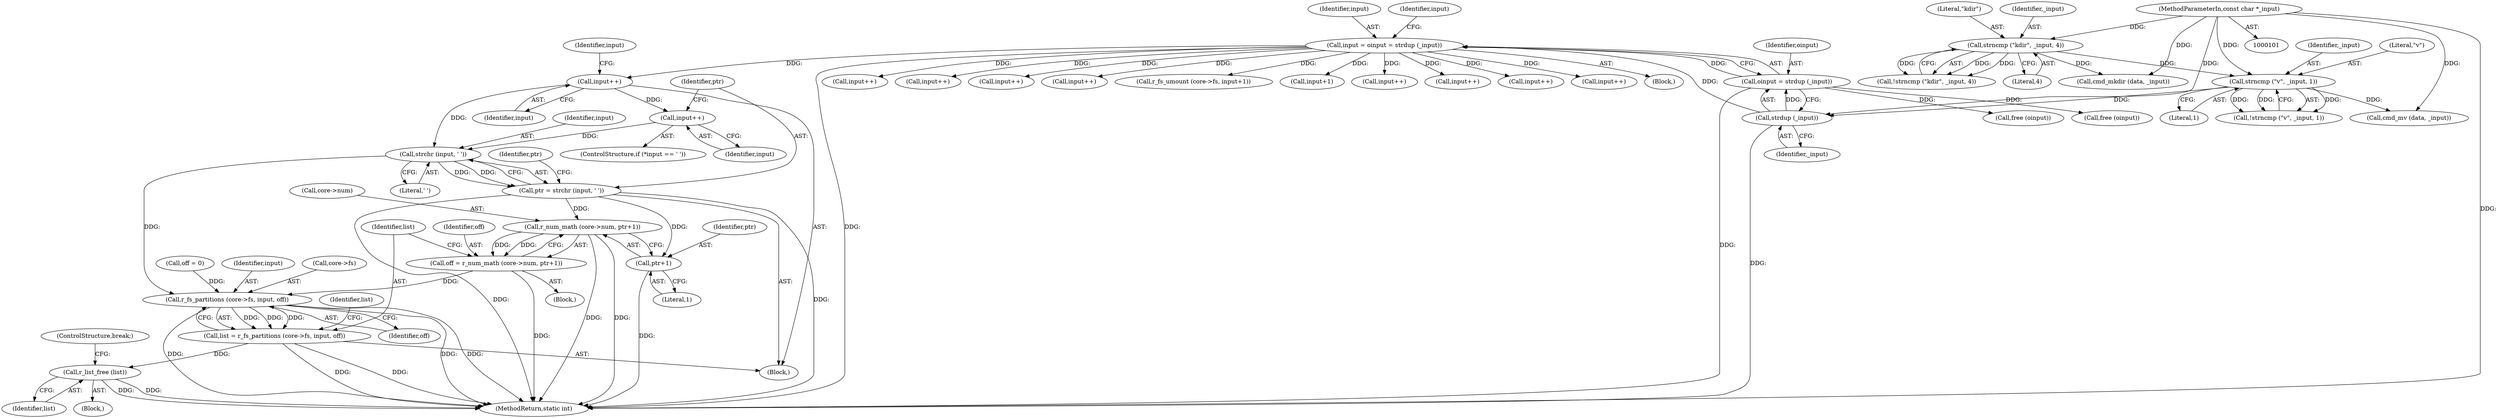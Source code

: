 digraph "0_radare2_65000a7fd9eea62359e6d6714f17b94a99a82edd@pointer" {
"1000351" [label="(Call,input++)"];
"1000344" [label="(Call,input++)"];
"1000147" [label="(Call,input = oinput = strdup (_input))"];
"1000149" [label="(Call,oinput = strdup (_input))"];
"1000151" [label="(Call,strdup (_input))"];
"1000138" [label="(Call,strncmp (\"v\", _input, 1))"];
"1000127" [label="(Call,strncmp (\"kdir\", _input, 4))"];
"1000103" [label="(MethodParameterIn,const char *_input)"];
"1000355" [label="(Call,strchr (input, ' '))"];
"1000353" [label="(Call,ptr = strchr (input, ' '))"];
"1000367" [label="(Call,r_num_math (core->num, ptr+1))"];
"1000365" [label="(Call,off = r_num_math (core->num, ptr+1))"];
"1000376" [label="(Call,r_fs_partitions (core->fs, input, off))"];
"1000374" [label="(Call,list = r_fs_partitions (core->fs, input, off))"];
"1000404" [label="(Call,r_list_free (list))"];
"1000371" [label="(Call,ptr+1)"];
"1000133" [label="(Call,cmd_mkdir (data, _input))"];
"1000532" [label="(Call,input++)"];
"1000409" [label="(ControlStructure,break;)"];
"1000156" [label="(Block,)"];
"1000359" [label="(Identifier,ptr)"];
"1000137" [label="(Call,!strncmp (\"v\", _input, 1))"];
"1000128" [label="(Literal,\"kdir\")"];
"1000366" [label="(Identifier,off)"];
"1000372" [label="(Identifier,ptr)"];
"1000584" [label="(Call,input++)"];
"1000150" [label="(Identifier,oinput)"];
"1000141" [label="(Literal,1)"];
"1000411" [label="(Call,input++)"];
"1000367" [label="(Call,r_num_math (core->num, ptr+1))"];
"1000368" [label="(Call,core->num)"];
"1000383" [label="(Identifier,list)"];
"1000458" [label="(Call,input++)"];
"1000155" [label="(Identifier,input)"];
"1000253" [label="(Call,r_fs_umount (core->fs, input+1))"];
"1000152" [label="(Identifier,_input)"];
"1000380" [label="(Identifier,input)"];
"1000381" [label="(Identifier,off)"];
"1000354" [label="(Identifier,ptr)"];
"1000257" [label="(Call,input+1)"];
"1000140" [label="(Identifier,_input)"];
"1000357" [label="(Literal,' ')"];
"1000377" [label="(Call,core->fs)"];
"1000344" [label="(Call,input++)"];
"1000129" [label="(Identifier,_input)"];
"1000138" [label="(Call,strncmp (\"v\", _input, 1))"];
"1000127" [label="(Call,strncmp (\"kdir\", _input, 4))"];
"1000126" [label="(Call,!strncmp (\"kdir\", _input, 4))"];
"1000144" [label="(Call,cmd_mv (data, _input))"];
"1000130" [label="(Literal,4)"];
"1000345" [label="(Identifier,input)"];
"1000374" [label="(Call,list = r_fs_partitions (core->fs, input, off))"];
"1000672" [label="(Call,free (oinput))"];
"1000376" [label="(Call,r_fs_partitions (core->fs, input, off))"];
"1000375" [label="(Identifier,list)"];
"1000405" [label="(Identifier,list)"];
"1000103" [label="(MethodParameterIn,const char *_input)"];
"1000384" [label="(Block,)"];
"1000351" [label="(Call,input++)"];
"1000356" [label="(Identifier,input)"];
"1000106" [label="(Call,off = 0)"];
"1000639" [label="(Call,free (oinput))"];
"1000676" [label="(MethodReturn,static int)"];
"1000139" [label="(Literal,\"v\")"];
"1000352" [label="(Identifier,input)"];
"1000373" [label="(Literal,1)"];
"1000158" [label="(Call,input++)"];
"1000346" [label="(ControlStructure,if (*input == ' '))"];
"1000371" [label="(Call,ptr+1)"];
"1000148" [label="(Identifier,input)"];
"1000349" [label="(Identifier,input)"];
"1000149" [label="(Call,oinput = strdup (_input))"];
"1000543" [label="(Call,input++)"];
"1000365" [label="(Call,off = r_num_math (core->num, ptr+1))"];
"1000360" [label="(Block,)"];
"1000355" [label="(Call,strchr (input, ' '))"];
"1000147" [label="(Call,input = oinput = strdup (_input))"];
"1000307" [label="(Call,input++)"];
"1000353" [label="(Call,ptr = strchr (input, ' '))"];
"1000404" [label="(Call,r_list_free (list))"];
"1000643" [label="(Call,input++)"];
"1000104" [label="(Block,)"];
"1000151" [label="(Call,strdup (_input))"];
"1000351" -> "1000346"  [label="AST: "];
"1000351" -> "1000352"  [label="CFG: "];
"1000352" -> "1000351"  [label="AST: "];
"1000354" -> "1000351"  [label="CFG: "];
"1000344" -> "1000351"  [label="DDG: "];
"1000351" -> "1000355"  [label="DDG: "];
"1000344" -> "1000156"  [label="AST: "];
"1000344" -> "1000345"  [label="CFG: "];
"1000345" -> "1000344"  [label="AST: "];
"1000349" -> "1000344"  [label="CFG: "];
"1000147" -> "1000344"  [label="DDG: "];
"1000344" -> "1000355"  [label="DDG: "];
"1000147" -> "1000104"  [label="AST: "];
"1000147" -> "1000149"  [label="CFG: "];
"1000148" -> "1000147"  [label="AST: "];
"1000149" -> "1000147"  [label="AST: "];
"1000155" -> "1000147"  [label="CFG: "];
"1000147" -> "1000676"  [label="DDG: "];
"1000149" -> "1000147"  [label="DDG: "];
"1000151" -> "1000147"  [label="DDG: "];
"1000147" -> "1000158"  [label="DDG: "];
"1000147" -> "1000253"  [label="DDG: "];
"1000147" -> "1000257"  [label="DDG: "];
"1000147" -> "1000307"  [label="DDG: "];
"1000147" -> "1000411"  [label="DDG: "];
"1000147" -> "1000458"  [label="DDG: "];
"1000147" -> "1000532"  [label="DDG: "];
"1000147" -> "1000543"  [label="DDG: "];
"1000147" -> "1000584"  [label="DDG: "];
"1000147" -> "1000643"  [label="DDG: "];
"1000149" -> "1000151"  [label="CFG: "];
"1000150" -> "1000149"  [label="AST: "];
"1000151" -> "1000149"  [label="AST: "];
"1000149" -> "1000676"  [label="DDG: "];
"1000151" -> "1000149"  [label="DDG: "];
"1000149" -> "1000639"  [label="DDG: "];
"1000149" -> "1000672"  [label="DDG: "];
"1000151" -> "1000152"  [label="CFG: "];
"1000152" -> "1000151"  [label="AST: "];
"1000151" -> "1000676"  [label="DDG: "];
"1000138" -> "1000151"  [label="DDG: "];
"1000103" -> "1000151"  [label="DDG: "];
"1000138" -> "1000137"  [label="AST: "];
"1000138" -> "1000141"  [label="CFG: "];
"1000139" -> "1000138"  [label="AST: "];
"1000140" -> "1000138"  [label="AST: "];
"1000141" -> "1000138"  [label="AST: "];
"1000137" -> "1000138"  [label="CFG: "];
"1000138" -> "1000137"  [label="DDG: "];
"1000138" -> "1000137"  [label="DDG: "];
"1000138" -> "1000137"  [label="DDG: "];
"1000127" -> "1000138"  [label="DDG: "];
"1000103" -> "1000138"  [label="DDG: "];
"1000138" -> "1000144"  [label="DDG: "];
"1000127" -> "1000126"  [label="AST: "];
"1000127" -> "1000130"  [label="CFG: "];
"1000128" -> "1000127"  [label="AST: "];
"1000129" -> "1000127"  [label="AST: "];
"1000130" -> "1000127"  [label="AST: "];
"1000126" -> "1000127"  [label="CFG: "];
"1000127" -> "1000126"  [label="DDG: "];
"1000127" -> "1000126"  [label="DDG: "];
"1000127" -> "1000126"  [label="DDG: "];
"1000103" -> "1000127"  [label="DDG: "];
"1000127" -> "1000133"  [label="DDG: "];
"1000103" -> "1000101"  [label="AST: "];
"1000103" -> "1000676"  [label="DDG: "];
"1000103" -> "1000133"  [label="DDG: "];
"1000103" -> "1000144"  [label="DDG: "];
"1000355" -> "1000353"  [label="AST: "];
"1000355" -> "1000357"  [label="CFG: "];
"1000356" -> "1000355"  [label="AST: "];
"1000357" -> "1000355"  [label="AST: "];
"1000353" -> "1000355"  [label="CFG: "];
"1000355" -> "1000353"  [label="DDG: "];
"1000355" -> "1000353"  [label="DDG: "];
"1000355" -> "1000376"  [label="DDG: "];
"1000353" -> "1000156"  [label="AST: "];
"1000354" -> "1000353"  [label="AST: "];
"1000359" -> "1000353"  [label="CFG: "];
"1000353" -> "1000676"  [label="DDG: "];
"1000353" -> "1000676"  [label="DDG: "];
"1000353" -> "1000367"  [label="DDG: "];
"1000353" -> "1000371"  [label="DDG: "];
"1000367" -> "1000365"  [label="AST: "];
"1000367" -> "1000371"  [label="CFG: "];
"1000368" -> "1000367"  [label="AST: "];
"1000371" -> "1000367"  [label="AST: "];
"1000365" -> "1000367"  [label="CFG: "];
"1000367" -> "1000676"  [label="DDG: "];
"1000367" -> "1000676"  [label="DDG: "];
"1000367" -> "1000365"  [label="DDG: "];
"1000367" -> "1000365"  [label="DDG: "];
"1000365" -> "1000360"  [label="AST: "];
"1000366" -> "1000365"  [label="AST: "];
"1000375" -> "1000365"  [label="CFG: "];
"1000365" -> "1000676"  [label="DDG: "];
"1000365" -> "1000376"  [label="DDG: "];
"1000376" -> "1000374"  [label="AST: "];
"1000376" -> "1000381"  [label="CFG: "];
"1000377" -> "1000376"  [label="AST: "];
"1000380" -> "1000376"  [label="AST: "];
"1000381" -> "1000376"  [label="AST: "];
"1000374" -> "1000376"  [label="CFG: "];
"1000376" -> "1000676"  [label="DDG: "];
"1000376" -> "1000676"  [label="DDG: "];
"1000376" -> "1000676"  [label="DDG: "];
"1000376" -> "1000374"  [label="DDG: "];
"1000376" -> "1000374"  [label="DDG: "];
"1000376" -> "1000374"  [label="DDG: "];
"1000106" -> "1000376"  [label="DDG: "];
"1000374" -> "1000156"  [label="AST: "];
"1000375" -> "1000374"  [label="AST: "];
"1000383" -> "1000374"  [label="CFG: "];
"1000374" -> "1000676"  [label="DDG: "];
"1000374" -> "1000676"  [label="DDG: "];
"1000374" -> "1000404"  [label="DDG: "];
"1000404" -> "1000384"  [label="AST: "];
"1000404" -> "1000405"  [label="CFG: "];
"1000405" -> "1000404"  [label="AST: "];
"1000409" -> "1000404"  [label="CFG: "];
"1000404" -> "1000676"  [label="DDG: "];
"1000404" -> "1000676"  [label="DDG: "];
"1000371" -> "1000373"  [label="CFG: "];
"1000372" -> "1000371"  [label="AST: "];
"1000373" -> "1000371"  [label="AST: "];
"1000371" -> "1000676"  [label="DDG: "];
}
